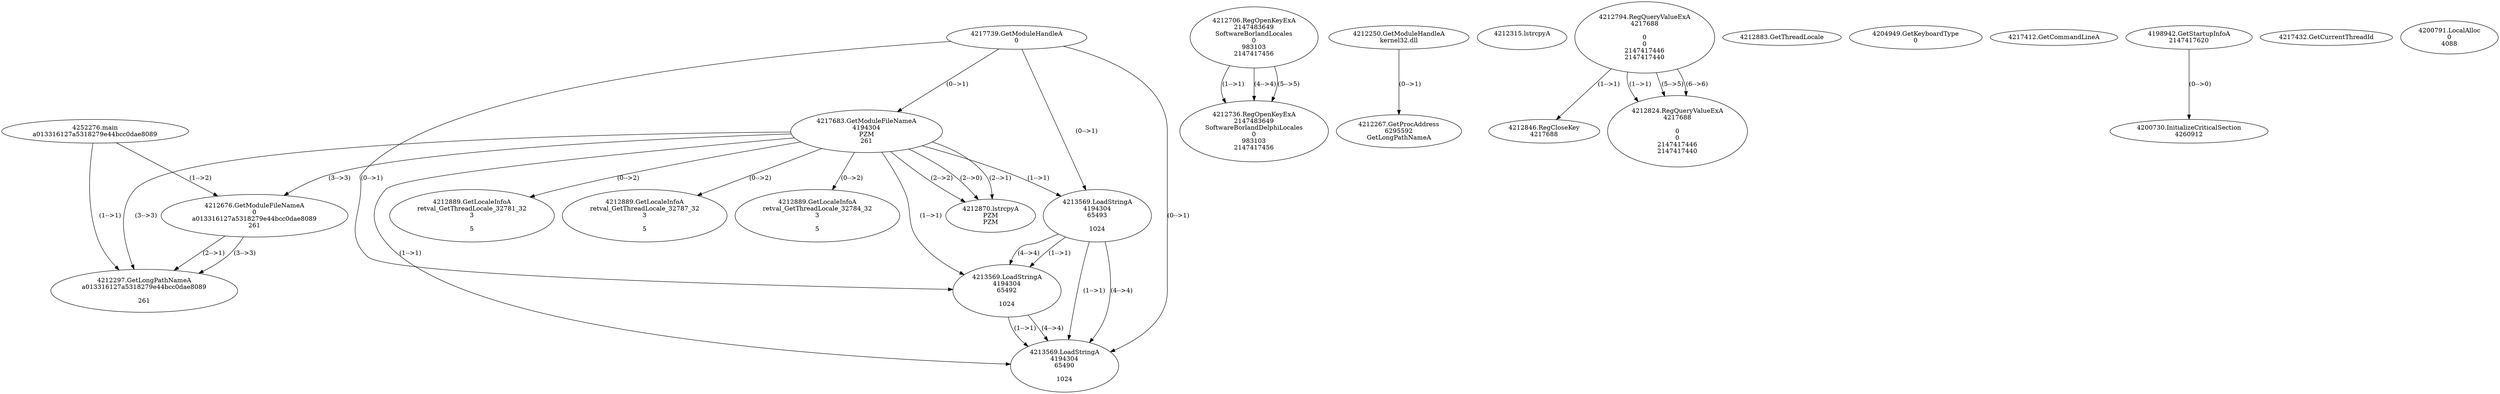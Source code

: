 // Global SCDG with merge call
digraph {
	0 [label="4252276.main
a013316127a5318279e44bcc0dae8089"]
	1 [label="4217739.GetModuleHandleA
0"]
	2 [label="4217683.GetModuleFileNameA
4194304
PZM
261"]
	1 -> 2 [label="(0-->1)"]
	3 [label="4212676.GetModuleFileNameA
0
a013316127a5318279e44bcc0dae8089
261"]
	0 -> 3 [label="(1-->2)"]
	2 -> 3 [label="(3-->3)"]
	4 [label="4212706.RegOpenKeyExA
2147483649
Software\Borland\Locales
0
983103
2147417456"]
	5 [label="4212250.GetModuleHandleA
kernel32.dll"]
	6 [label="4212267.GetProcAddress
6295592
GetLongPathNameA"]
	5 -> 6 [label="(0-->1)"]
	7 [label="4212297.GetLongPathNameA
a013316127a5318279e44bcc0dae8089

261"]
	0 -> 7 [label="(1-->1)"]
	3 -> 7 [label="(2-->1)"]
	2 -> 7 [label="(3-->3)"]
	3 -> 7 [label="(3-->3)"]
	8 [label="4212315.lstrcpyA

"]
	9 [label="4212794.RegQueryValueExA
4217688

0
0
2147417446
2147417440"]
	10 [label="4212846.RegCloseKey
4217688"]
	9 -> 10 [label="(1-->1)"]
	11 [label="4212870.lstrcpyA
PZM
PZM"]
	2 -> 11 [label="(2-->1)"]
	2 -> 11 [label="(2-->2)"]
	2 -> 11 [label="(2-->0)"]
	12 [label="4212883.GetThreadLocale
"]
	13 [label="4212889.GetLocaleInfoA
retval_GetThreadLocale_32781_32
3

5"]
	2 -> 13 [label="(0-->2)"]
	14 [label="4204949.GetKeyboardType
0"]
	15 [label="4217412.GetCommandLineA
"]
	16 [label="4198942.GetStartupInfoA
2147417620"]
	17 [label="4217432.GetCurrentThreadId
"]
	18 [label="4213569.LoadStringA
4194304
65493

1024"]
	1 -> 18 [label="(0-->1)"]
	2 -> 18 [label="(1-->1)"]
	19 [label="4213569.LoadStringA
4194304
65492

1024"]
	1 -> 19 [label="(0-->1)"]
	2 -> 19 [label="(1-->1)"]
	18 -> 19 [label="(1-->1)"]
	18 -> 19 [label="(4-->4)"]
	20 [label="4213569.LoadStringA
4194304
65490

1024"]
	1 -> 20 [label="(0-->1)"]
	2 -> 20 [label="(1-->1)"]
	18 -> 20 [label="(1-->1)"]
	19 -> 20 [label="(1-->1)"]
	18 -> 20 [label="(4-->4)"]
	19 -> 20 [label="(4-->4)"]
	21 [label="4212736.RegOpenKeyExA
2147483649
Software\Borland\Delphi\Locales
0
983103
2147417456"]
	4 -> 21 [label="(1-->1)"]
	4 -> 21 [label="(4-->4)"]
	4 -> 21 [label="(5-->5)"]
	22 [label="4212824.RegQueryValueExA
4217688

0
0
2147417446
2147417440"]
	9 -> 22 [label="(1-->1)"]
	9 -> 22 [label="(5-->5)"]
	9 -> 22 [label="(6-->6)"]
	23 [label="4212889.GetLocaleInfoA
retval_GetThreadLocale_32787_32
3

5"]
	2 -> 23 [label="(0-->2)"]
	24 [label="4212889.GetLocaleInfoA
retval_GetThreadLocale_32784_32
3

5"]
	2 -> 24 [label="(0-->2)"]
	25 [label="4200730.InitializeCriticalSection
4260912"]
	16 -> 25 [label="(0-->0)"]
	26 [label="4200791.LocalAlloc
0
4088"]
}

